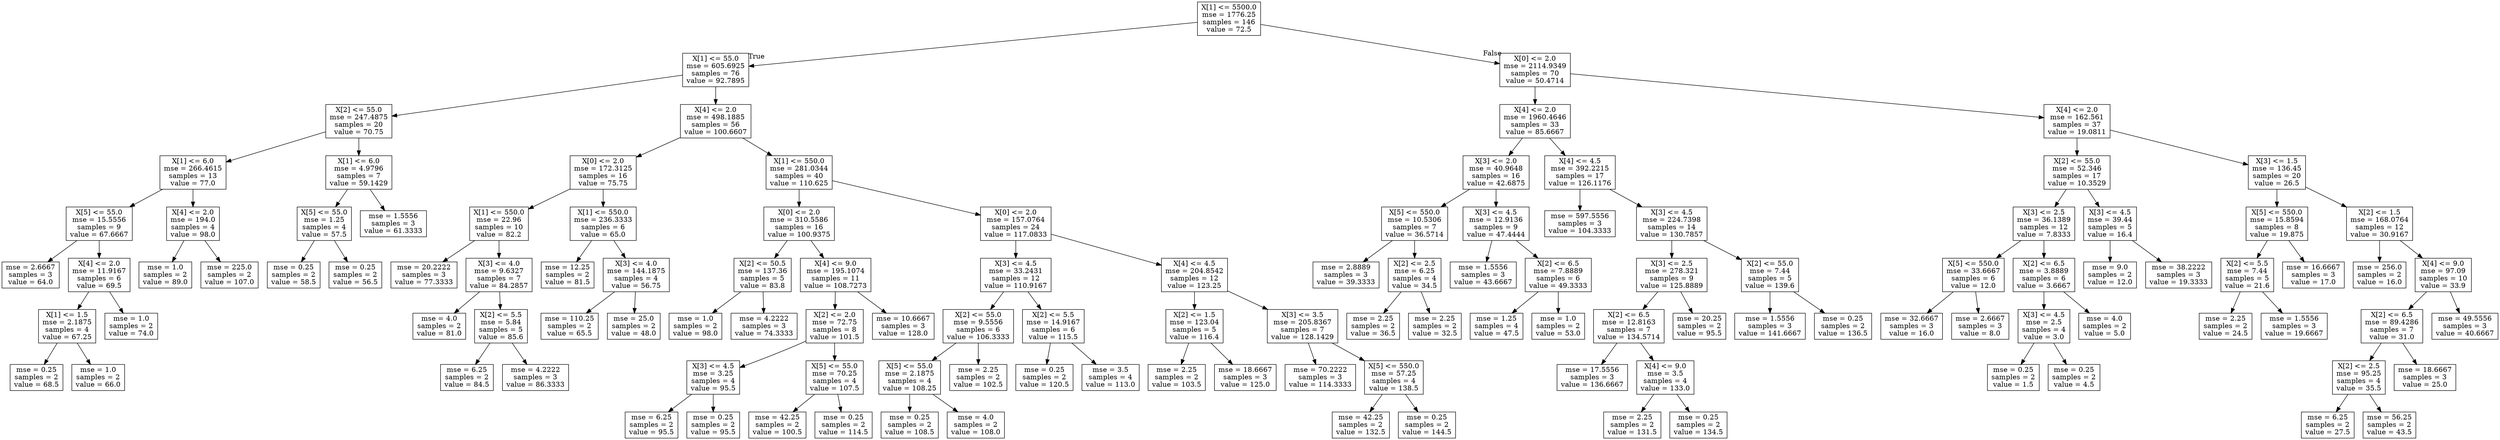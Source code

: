 digraph Tree {
node [shape=box] ;
0 [label="X[1] <= 5500.0\nmse = 1776.25\nsamples = 146\nvalue = 72.5"] ;
1 [label="X[1] <= 55.0\nmse = 605.6925\nsamples = 76\nvalue = 92.7895"] ;
0 -> 1 [labeldistance=2.5, labelangle=45, headlabel="True"] ;
2 [label="X[2] <= 55.0\nmse = 247.4875\nsamples = 20\nvalue = 70.75"] ;
1 -> 2 ;
3 [label="X[1] <= 6.0\nmse = 266.4615\nsamples = 13\nvalue = 77.0"] ;
2 -> 3 ;
4 [label="X[5] <= 55.0\nmse = 15.5556\nsamples = 9\nvalue = 67.6667"] ;
3 -> 4 ;
5 [label="mse = 2.6667\nsamples = 3\nvalue = 64.0"] ;
4 -> 5 ;
6 [label="X[4] <= 2.0\nmse = 11.9167\nsamples = 6\nvalue = 69.5"] ;
4 -> 6 ;
7 [label="X[1] <= 1.5\nmse = 2.1875\nsamples = 4\nvalue = 67.25"] ;
6 -> 7 ;
8 [label="mse = 0.25\nsamples = 2\nvalue = 68.5"] ;
7 -> 8 ;
9 [label="mse = 1.0\nsamples = 2\nvalue = 66.0"] ;
7 -> 9 ;
10 [label="mse = 1.0\nsamples = 2\nvalue = 74.0"] ;
6 -> 10 ;
11 [label="X[4] <= 2.0\nmse = 194.0\nsamples = 4\nvalue = 98.0"] ;
3 -> 11 ;
12 [label="mse = 1.0\nsamples = 2\nvalue = 89.0"] ;
11 -> 12 ;
13 [label="mse = 225.0\nsamples = 2\nvalue = 107.0"] ;
11 -> 13 ;
14 [label="X[1] <= 6.0\nmse = 4.9796\nsamples = 7\nvalue = 59.1429"] ;
2 -> 14 ;
15 [label="X[5] <= 55.0\nmse = 1.25\nsamples = 4\nvalue = 57.5"] ;
14 -> 15 ;
16 [label="mse = 0.25\nsamples = 2\nvalue = 58.5"] ;
15 -> 16 ;
17 [label="mse = 0.25\nsamples = 2\nvalue = 56.5"] ;
15 -> 17 ;
18 [label="mse = 1.5556\nsamples = 3\nvalue = 61.3333"] ;
14 -> 18 ;
19 [label="X[4] <= 2.0\nmse = 498.1885\nsamples = 56\nvalue = 100.6607"] ;
1 -> 19 ;
20 [label="X[0] <= 2.0\nmse = 172.3125\nsamples = 16\nvalue = 75.75"] ;
19 -> 20 ;
21 [label="X[1] <= 550.0\nmse = 22.96\nsamples = 10\nvalue = 82.2"] ;
20 -> 21 ;
22 [label="mse = 20.2222\nsamples = 3\nvalue = 77.3333"] ;
21 -> 22 ;
23 [label="X[3] <= 4.0\nmse = 9.6327\nsamples = 7\nvalue = 84.2857"] ;
21 -> 23 ;
24 [label="mse = 4.0\nsamples = 2\nvalue = 81.0"] ;
23 -> 24 ;
25 [label="X[2] <= 5.5\nmse = 5.84\nsamples = 5\nvalue = 85.6"] ;
23 -> 25 ;
26 [label="mse = 6.25\nsamples = 2\nvalue = 84.5"] ;
25 -> 26 ;
27 [label="mse = 4.2222\nsamples = 3\nvalue = 86.3333"] ;
25 -> 27 ;
28 [label="X[1] <= 550.0\nmse = 236.3333\nsamples = 6\nvalue = 65.0"] ;
20 -> 28 ;
29 [label="mse = 12.25\nsamples = 2\nvalue = 81.5"] ;
28 -> 29 ;
30 [label="X[3] <= 4.0\nmse = 144.1875\nsamples = 4\nvalue = 56.75"] ;
28 -> 30 ;
31 [label="mse = 110.25\nsamples = 2\nvalue = 65.5"] ;
30 -> 31 ;
32 [label="mse = 25.0\nsamples = 2\nvalue = 48.0"] ;
30 -> 32 ;
33 [label="X[1] <= 550.0\nmse = 281.0344\nsamples = 40\nvalue = 110.625"] ;
19 -> 33 ;
34 [label="X[0] <= 2.0\nmse = 310.5586\nsamples = 16\nvalue = 100.9375"] ;
33 -> 34 ;
35 [label="X[2] <= 50.5\nmse = 137.36\nsamples = 5\nvalue = 83.8"] ;
34 -> 35 ;
36 [label="mse = 1.0\nsamples = 2\nvalue = 98.0"] ;
35 -> 36 ;
37 [label="mse = 4.2222\nsamples = 3\nvalue = 74.3333"] ;
35 -> 37 ;
38 [label="X[4] <= 9.0\nmse = 195.1074\nsamples = 11\nvalue = 108.7273"] ;
34 -> 38 ;
39 [label="X[2] <= 2.0\nmse = 72.75\nsamples = 8\nvalue = 101.5"] ;
38 -> 39 ;
40 [label="X[3] <= 4.5\nmse = 3.25\nsamples = 4\nvalue = 95.5"] ;
39 -> 40 ;
41 [label="mse = 6.25\nsamples = 2\nvalue = 95.5"] ;
40 -> 41 ;
42 [label="mse = 0.25\nsamples = 2\nvalue = 95.5"] ;
40 -> 42 ;
43 [label="X[5] <= 55.0\nmse = 70.25\nsamples = 4\nvalue = 107.5"] ;
39 -> 43 ;
44 [label="mse = 42.25\nsamples = 2\nvalue = 100.5"] ;
43 -> 44 ;
45 [label="mse = 0.25\nsamples = 2\nvalue = 114.5"] ;
43 -> 45 ;
46 [label="mse = 10.6667\nsamples = 3\nvalue = 128.0"] ;
38 -> 46 ;
47 [label="X[0] <= 2.0\nmse = 157.0764\nsamples = 24\nvalue = 117.0833"] ;
33 -> 47 ;
48 [label="X[3] <= 4.5\nmse = 33.2431\nsamples = 12\nvalue = 110.9167"] ;
47 -> 48 ;
49 [label="X[2] <= 55.0\nmse = 9.5556\nsamples = 6\nvalue = 106.3333"] ;
48 -> 49 ;
50 [label="X[5] <= 55.0\nmse = 2.1875\nsamples = 4\nvalue = 108.25"] ;
49 -> 50 ;
51 [label="mse = 0.25\nsamples = 2\nvalue = 108.5"] ;
50 -> 51 ;
52 [label="mse = 4.0\nsamples = 2\nvalue = 108.0"] ;
50 -> 52 ;
53 [label="mse = 2.25\nsamples = 2\nvalue = 102.5"] ;
49 -> 53 ;
54 [label="X[2] <= 5.5\nmse = 14.9167\nsamples = 6\nvalue = 115.5"] ;
48 -> 54 ;
55 [label="mse = 0.25\nsamples = 2\nvalue = 120.5"] ;
54 -> 55 ;
56 [label="mse = 3.5\nsamples = 4\nvalue = 113.0"] ;
54 -> 56 ;
57 [label="X[4] <= 4.5\nmse = 204.8542\nsamples = 12\nvalue = 123.25"] ;
47 -> 57 ;
58 [label="X[2] <= 1.5\nmse = 123.04\nsamples = 5\nvalue = 116.4"] ;
57 -> 58 ;
59 [label="mse = 2.25\nsamples = 2\nvalue = 103.5"] ;
58 -> 59 ;
60 [label="mse = 18.6667\nsamples = 3\nvalue = 125.0"] ;
58 -> 60 ;
61 [label="X[3] <= 3.5\nmse = 205.8367\nsamples = 7\nvalue = 128.1429"] ;
57 -> 61 ;
62 [label="mse = 70.2222\nsamples = 3\nvalue = 114.3333"] ;
61 -> 62 ;
63 [label="X[5] <= 550.0\nmse = 57.25\nsamples = 4\nvalue = 138.5"] ;
61 -> 63 ;
64 [label="mse = 42.25\nsamples = 2\nvalue = 132.5"] ;
63 -> 64 ;
65 [label="mse = 0.25\nsamples = 2\nvalue = 144.5"] ;
63 -> 65 ;
66 [label="X[0] <= 2.0\nmse = 2114.9349\nsamples = 70\nvalue = 50.4714"] ;
0 -> 66 [labeldistance=2.5, labelangle=-45, headlabel="False"] ;
67 [label="X[4] <= 2.0\nmse = 1960.4646\nsamples = 33\nvalue = 85.6667"] ;
66 -> 67 ;
68 [label="X[3] <= 2.0\nmse = 40.9648\nsamples = 16\nvalue = 42.6875"] ;
67 -> 68 ;
69 [label="X[5] <= 550.0\nmse = 10.5306\nsamples = 7\nvalue = 36.5714"] ;
68 -> 69 ;
70 [label="mse = 2.8889\nsamples = 3\nvalue = 39.3333"] ;
69 -> 70 ;
71 [label="X[2] <= 2.5\nmse = 6.25\nsamples = 4\nvalue = 34.5"] ;
69 -> 71 ;
72 [label="mse = 2.25\nsamples = 2\nvalue = 36.5"] ;
71 -> 72 ;
73 [label="mse = 2.25\nsamples = 2\nvalue = 32.5"] ;
71 -> 73 ;
74 [label="X[3] <= 4.5\nmse = 12.9136\nsamples = 9\nvalue = 47.4444"] ;
68 -> 74 ;
75 [label="mse = 1.5556\nsamples = 3\nvalue = 43.6667"] ;
74 -> 75 ;
76 [label="X[2] <= 6.5\nmse = 7.8889\nsamples = 6\nvalue = 49.3333"] ;
74 -> 76 ;
77 [label="mse = 1.25\nsamples = 4\nvalue = 47.5"] ;
76 -> 77 ;
78 [label="mse = 1.0\nsamples = 2\nvalue = 53.0"] ;
76 -> 78 ;
79 [label="X[4] <= 4.5\nmse = 392.2215\nsamples = 17\nvalue = 126.1176"] ;
67 -> 79 ;
80 [label="mse = 597.5556\nsamples = 3\nvalue = 104.3333"] ;
79 -> 80 ;
81 [label="X[3] <= 4.5\nmse = 224.7398\nsamples = 14\nvalue = 130.7857"] ;
79 -> 81 ;
82 [label="X[3] <= 2.5\nmse = 278.321\nsamples = 9\nvalue = 125.8889"] ;
81 -> 82 ;
83 [label="X[2] <= 6.5\nmse = 12.8163\nsamples = 7\nvalue = 134.5714"] ;
82 -> 83 ;
84 [label="mse = 17.5556\nsamples = 3\nvalue = 136.6667"] ;
83 -> 84 ;
85 [label="X[4] <= 9.0\nmse = 3.5\nsamples = 4\nvalue = 133.0"] ;
83 -> 85 ;
86 [label="mse = 2.25\nsamples = 2\nvalue = 131.5"] ;
85 -> 86 ;
87 [label="mse = 0.25\nsamples = 2\nvalue = 134.5"] ;
85 -> 87 ;
88 [label="mse = 20.25\nsamples = 2\nvalue = 95.5"] ;
82 -> 88 ;
89 [label="X[2] <= 55.0\nmse = 7.44\nsamples = 5\nvalue = 139.6"] ;
81 -> 89 ;
90 [label="mse = 1.5556\nsamples = 3\nvalue = 141.6667"] ;
89 -> 90 ;
91 [label="mse = 0.25\nsamples = 2\nvalue = 136.5"] ;
89 -> 91 ;
92 [label="X[4] <= 2.0\nmse = 162.561\nsamples = 37\nvalue = 19.0811"] ;
66 -> 92 ;
93 [label="X[2] <= 55.0\nmse = 52.346\nsamples = 17\nvalue = 10.3529"] ;
92 -> 93 ;
94 [label="X[3] <= 2.5\nmse = 36.1389\nsamples = 12\nvalue = 7.8333"] ;
93 -> 94 ;
95 [label="X[5] <= 550.0\nmse = 33.6667\nsamples = 6\nvalue = 12.0"] ;
94 -> 95 ;
96 [label="mse = 32.6667\nsamples = 3\nvalue = 16.0"] ;
95 -> 96 ;
97 [label="mse = 2.6667\nsamples = 3\nvalue = 8.0"] ;
95 -> 97 ;
98 [label="X[2] <= 6.5\nmse = 3.8889\nsamples = 6\nvalue = 3.6667"] ;
94 -> 98 ;
99 [label="X[3] <= 4.5\nmse = 2.5\nsamples = 4\nvalue = 3.0"] ;
98 -> 99 ;
100 [label="mse = 0.25\nsamples = 2\nvalue = 1.5"] ;
99 -> 100 ;
101 [label="mse = 0.25\nsamples = 2\nvalue = 4.5"] ;
99 -> 101 ;
102 [label="mse = 4.0\nsamples = 2\nvalue = 5.0"] ;
98 -> 102 ;
103 [label="X[3] <= 4.5\nmse = 39.44\nsamples = 5\nvalue = 16.4"] ;
93 -> 103 ;
104 [label="mse = 9.0\nsamples = 2\nvalue = 12.0"] ;
103 -> 104 ;
105 [label="mse = 38.2222\nsamples = 3\nvalue = 19.3333"] ;
103 -> 105 ;
106 [label="X[3] <= 1.5\nmse = 136.45\nsamples = 20\nvalue = 26.5"] ;
92 -> 106 ;
107 [label="X[5] <= 550.0\nmse = 15.8594\nsamples = 8\nvalue = 19.875"] ;
106 -> 107 ;
108 [label="X[2] <= 5.5\nmse = 7.44\nsamples = 5\nvalue = 21.6"] ;
107 -> 108 ;
109 [label="mse = 2.25\nsamples = 2\nvalue = 24.5"] ;
108 -> 109 ;
110 [label="mse = 1.5556\nsamples = 3\nvalue = 19.6667"] ;
108 -> 110 ;
111 [label="mse = 16.6667\nsamples = 3\nvalue = 17.0"] ;
107 -> 111 ;
112 [label="X[2] <= 1.5\nmse = 168.0764\nsamples = 12\nvalue = 30.9167"] ;
106 -> 112 ;
113 [label="mse = 256.0\nsamples = 2\nvalue = 16.0"] ;
112 -> 113 ;
114 [label="X[4] <= 9.0\nmse = 97.09\nsamples = 10\nvalue = 33.9"] ;
112 -> 114 ;
115 [label="X[2] <= 6.5\nmse = 89.4286\nsamples = 7\nvalue = 31.0"] ;
114 -> 115 ;
116 [label="X[2] <= 2.5\nmse = 95.25\nsamples = 4\nvalue = 35.5"] ;
115 -> 116 ;
117 [label="mse = 6.25\nsamples = 2\nvalue = 27.5"] ;
116 -> 117 ;
118 [label="mse = 56.25\nsamples = 2\nvalue = 43.5"] ;
116 -> 118 ;
119 [label="mse = 18.6667\nsamples = 3\nvalue = 25.0"] ;
115 -> 119 ;
120 [label="mse = 49.5556\nsamples = 3\nvalue = 40.6667"] ;
114 -> 120 ;
}